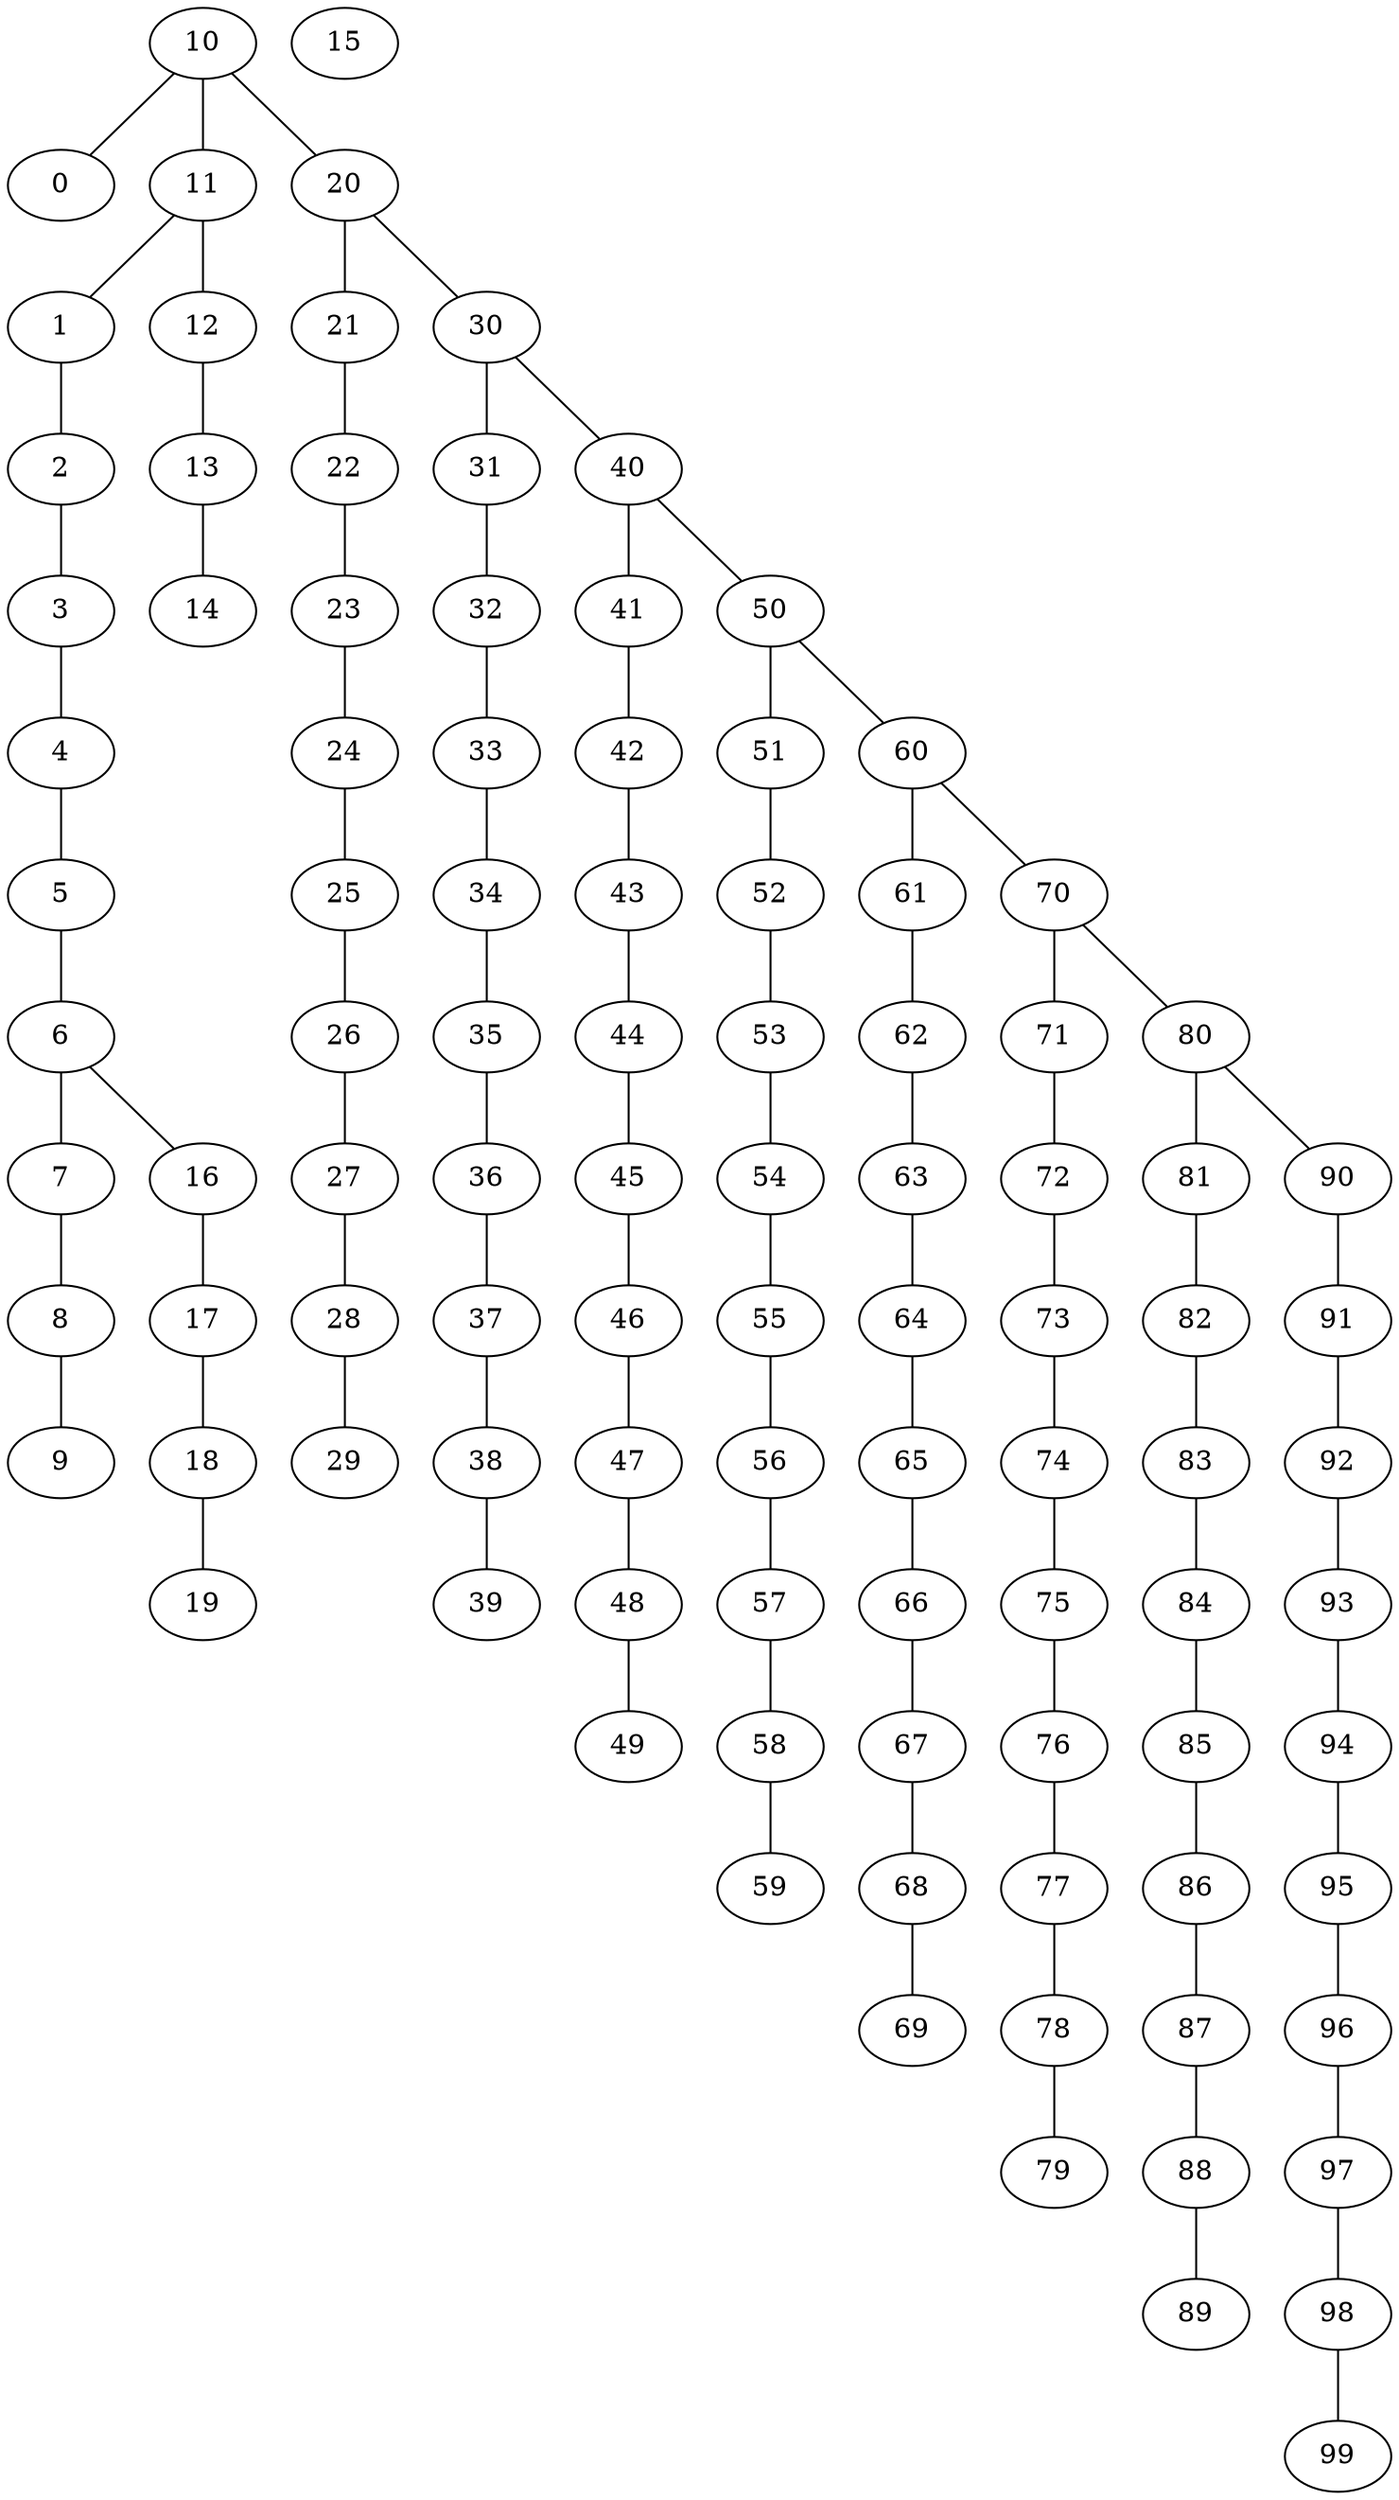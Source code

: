 graph {
	0
	1
	2
	3
	4
	5
	6
	7
	8
	9
	10
	11
	12
	13
	14
	15
	16
	17
	18
	19
	20
	21
	22
	23
	24
	25
	26
	27
	28
	29
	30
	31
	32
	33
	34
	35
	36
	37
	38
	39
	40
	41
	42
	43
	44
	45
	46
	47
	48
	49
	50
	51
	52
	53
	54
	55
	56
	57
	58
	59
	60
	61
	62
	63
	64
	65
	66
	67
	68
	69
	70
	71
	72
	73
	74
	75
	76
	77
	78
	79
	80
	81
	82
	83
	84
	85
	86
	87
	88
	89
	90
	91
	92
	93
	94
	95
	96
	97
	98
	99
	1 -- 2;
	2 -- 3;
	3 -- 4;
	4 -- 5;
	5 -- 6;
	6 -- 16;
	6 -- 7;
	7 -- 8;
	8 -- 9;
	10 -- 20;
	10 -- 11;
	10 -- 0;
	11 -- 12;
	11 -- 1;
	12 -- 13;
	13 -- 14;
	16 -- 17;
	17 -- 18;
	18 -- 19;
	20 -- 30;
	20 -- 21;
	21 -- 22;
	22 -- 23;
	23 -- 24;
	24 -- 25;
	25 -- 26;
	26 -- 27;
	27 -- 28;
	28 -- 29;
	30 -- 40;
	30 -- 31;
	31 -- 32;
	32 -- 33;
	33 -- 34;
	34 -- 35;
	35 -- 36;
	36 -- 37;
	37 -- 38;
	38 -- 39;
	40 -- 50;
	40 -- 41;
	41 -- 42;
	42 -- 43;
	43 -- 44;
	44 -- 45;
	45 -- 46;
	46 -- 47;
	47 -- 48;
	48 -- 49;
	50 -- 60;
	50 -- 51;
	51 -- 52;
	52 -- 53;
	53 -- 54;
	54 -- 55;
	55 -- 56;
	56 -- 57;
	57 -- 58;
	58 -- 59;
	60 -- 70;
	60 -- 61;
	61 -- 62;
	62 -- 63;
	63 -- 64;
	64 -- 65;
	65 -- 66;
	66 -- 67;
	67 -- 68;
	68 -- 69;
	70 -- 80;
	70 -- 71;
	71 -- 72;
	72 -- 73;
	73 -- 74;
	74 -- 75;
	75 -- 76;
	76 -- 77;
	77 -- 78;
	78 -- 79;
	80 -- 90;
	80 -- 81;
	81 -- 82;
	82 -- 83;
	83 -- 84;
	84 -- 85;
	85 -- 86;
	86 -- 87;
	87 -- 88;
	88 -- 89;
	90 -- 91;
	91 -- 92;
	92 -- 93;
	93 -- 94;
	94 -- 95;
	95 -- 96;
	96 -- 97;
	97 -- 98;
	98 -- 99;
}
